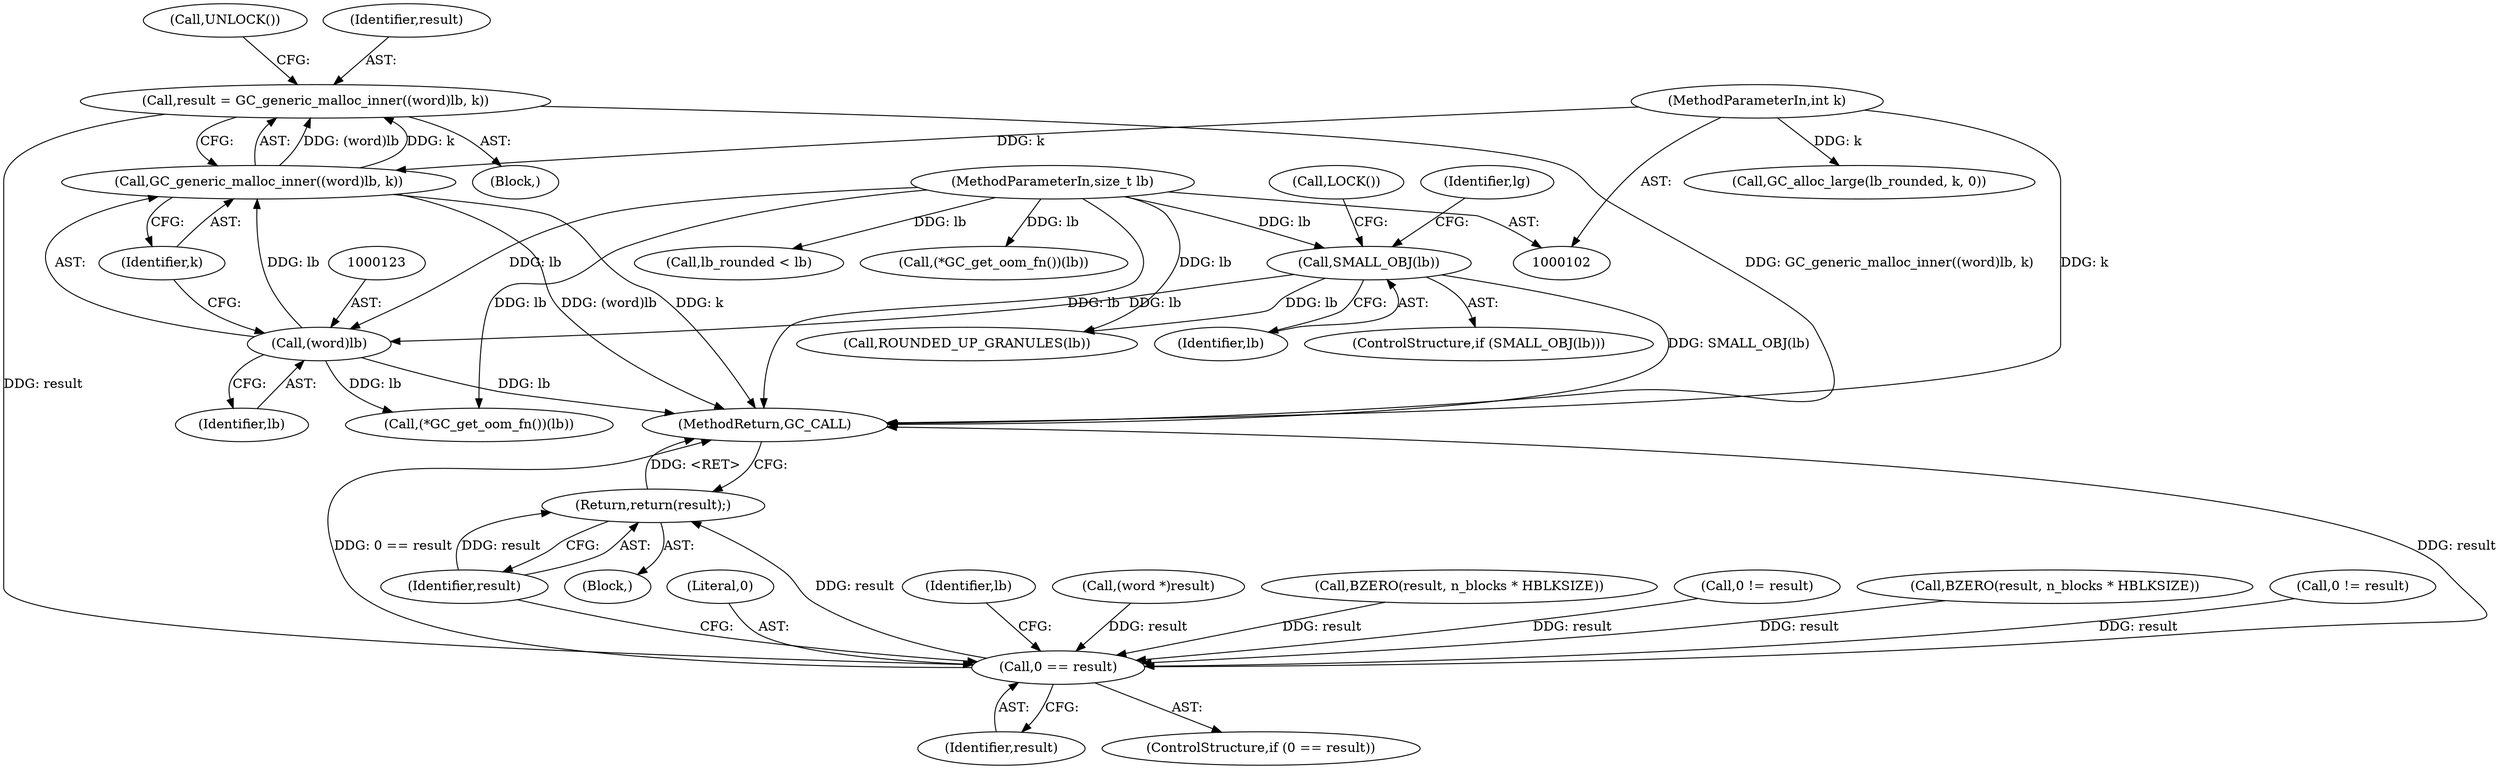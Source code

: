 digraph "0_bdwgc_be9df82919960214ee4b9d3313523bff44fd99e1@API" {
"1000119" [label="(Call,result = GC_generic_malloc_inner((word)lb, k))"];
"1000121" [label="(Call,GC_generic_malloc_inner((word)lb, k))"];
"1000122" [label="(Call,(word)lb)"];
"1000115" [label="(Call,SMALL_OBJ(lb))"];
"1000103" [label="(MethodParameterIn,size_t lb)"];
"1000104" [label="(MethodParameterIn,int k)"];
"1000238" [label="(Call,0 == result)"];
"1000247" [label="(Return,return(result);)"];
"1000249" [label="(MethodReturn,GC_CALL)"];
"1000239" [label="(Literal,0)"];
"1000122" [label="(Call,(word)lb)"];
"1000248" [label="(Identifier,result)"];
"1000240" [label="(Identifier,result)"];
"1000124" [label="(Identifier,lb)"];
"1000116" [label="(Identifier,lb)"];
"1000244" [label="(Identifier,lb)"];
"1000210" [label="(Call,(word *)result)"];
"1000118" [label="(Call,LOCK())"];
"1000126" [label="(Call,UNLOCK())"];
"1000232" [label="(Call,BZERO(result, n_blocks * HBLKSIZE))"];
"1000246" [label="(Block,)"];
"1000104" [label="(MethodParameterIn,int k)"];
"1000228" [label="(Call,0 != result)"];
"1000142" [label="(Call,lb_rounded < lb)"];
"1000176" [label="(Call,BZERO(result, n_blocks * HBLKSIZE))"];
"1000103" [label="(MethodParameterIn,size_t lb)"];
"1000125" [label="(Identifier,k)"];
"1000237" [label="(ControlStructure,if (0 == result))"];
"1000146" [label="(Call,(*GC_get_oom_fn())(lb))"];
"1000115" [label="(Call,SMALL_OBJ(lb))"];
"1000169" [label="(Call,0 != result)"];
"1000120" [label="(Identifier,result)"];
"1000238" [label="(Call,0 == result)"];
"1000134" [label="(Identifier,lg)"];
"1000135" [label="(Call,ROUNDED_UP_GRANULES(lb))"];
"1000121" [label="(Call,GC_generic_malloc_inner((word)lb, k))"];
"1000117" [label="(Block,)"];
"1000114" [label="(ControlStructure,if (SMALL_OBJ(lb)))"];
"1000164" [label="(Call,GC_alloc_large(lb_rounded, k, 0))"];
"1000247" [label="(Return,return(result);)"];
"1000243" [label="(Call,(*GC_get_oom_fn())(lb))"];
"1000119" [label="(Call,result = GC_generic_malloc_inner((word)lb, k))"];
"1000119" -> "1000117"  [label="AST: "];
"1000119" -> "1000121"  [label="CFG: "];
"1000120" -> "1000119"  [label="AST: "];
"1000121" -> "1000119"  [label="AST: "];
"1000126" -> "1000119"  [label="CFG: "];
"1000119" -> "1000249"  [label="DDG: GC_generic_malloc_inner((word)lb, k)"];
"1000121" -> "1000119"  [label="DDG: (word)lb"];
"1000121" -> "1000119"  [label="DDG: k"];
"1000119" -> "1000238"  [label="DDG: result"];
"1000121" -> "1000125"  [label="CFG: "];
"1000122" -> "1000121"  [label="AST: "];
"1000125" -> "1000121"  [label="AST: "];
"1000121" -> "1000249"  [label="DDG: k"];
"1000121" -> "1000249"  [label="DDG: (word)lb"];
"1000122" -> "1000121"  [label="DDG: lb"];
"1000104" -> "1000121"  [label="DDG: k"];
"1000122" -> "1000124"  [label="CFG: "];
"1000123" -> "1000122"  [label="AST: "];
"1000124" -> "1000122"  [label="AST: "];
"1000125" -> "1000122"  [label="CFG: "];
"1000122" -> "1000249"  [label="DDG: lb"];
"1000115" -> "1000122"  [label="DDG: lb"];
"1000103" -> "1000122"  [label="DDG: lb"];
"1000122" -> "1000243"  [label="DDG: lb"];
"1000115" -> "1000114"  [label="AST: "];
"1000115" -> "1000116"  [label="CFG: "];
"1000116" -> "1000115"  [label="AST: "];
"1000118" -> "1000115"  [label="CFG: "];
"1000134" -> "1000115"  [label="CFG: "];
"1000115" -> "1000249"  [label="DDG: SMALL_OBJ(lb)"];
"1000103" -> "1000115"  [label="DDG: lb"];
"1000115" -> "1000135"  [label="DDG: lb"];
"1000103" -> "1000102"  [label="AST: "];
"1000103" -> "1000249"  [label="DDG: lb"];
"1000103" -> "1000135"  [label="DDG: lb"];
"1000103" -> "1000142"  [label="DDG: lb"];
"1000103" -> "1000146"  [label="DDG: lb"];
"1000103" -> "1000243"  [label="DDG: lb"];
"1000104" -> "1000102"  [label="AST: "];
"1000104" -> "1000249"  [label="DDG: k"];
"1000104" -> "1000164"  [label="DDG: k"];
"1000238" -> "1000237"  [label="AST: "];
"1000238" -> "1000240"  [label="CFG: "];
"1000239" -> "1000238"  [label="AST: "];
"1000240" -> "1000238"  [label="AST: "];
"1000244" -> "1000238"  [label="CFG: "];
"1000248" -> "1000238"  [label="CFG: "];
"1000238" -> "1000249"  [label="DDG: result"];
"1000238" -> "1000249"  [label="DDG: 0 == result"];
"1000232" -> "1000238"  [label="DDG: result"];
"1000210" -> "1000238"  [label="DDG: result"];
"1000176" -> "1000238"  [label="DDG: result"];
"1000228" -> "1000238"  [label="DDG: result"];
"1000169" -> "1000238"  [label="DDG: result"];
"1000238" -> "1000247"  [label="DDG: result"];
"1000247" -> "1000246"  [label="AST: "];
"1000247" -> "1000248"  [label="CFG: "];
"1000248" -> "1000247"  [label="AST: "];
"1000249" -> "1000247"  [label="CFG: "];
"1000247" -> "1000249"  [label="DDG: <RET>"];
"1000248" -> "1000247"  [label="DDG: result"];
}

